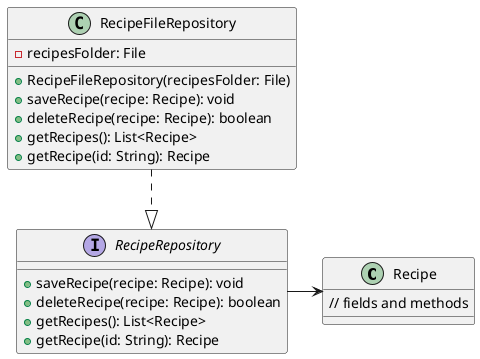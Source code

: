 @startuml

class Recipe {
  // fields and methods
}

class RecipeFileRepository {
    -recipesFolder: File
    +RecipeFileRepository(recipesFolder: File)
    +saveRecipe(recipe: Recipe): void
    +deleteRecipe(recipe: Recipe): boolean
    +getRecipes(): List<Recipe>
    +getRecipe(id: String): Recipe
}

interface RecipeRepository {
    +saveRecipe(recipe: Recipe): void
    +deleteRecipe(recipe: Recipe): boolean
    +getRecipes(): List<Recipe>
    +getRecipe(id: String): Recipe
}

RecipeFileRepository ..|> RecipeRepository
RecipeRepository -> Recipe

@enduml
